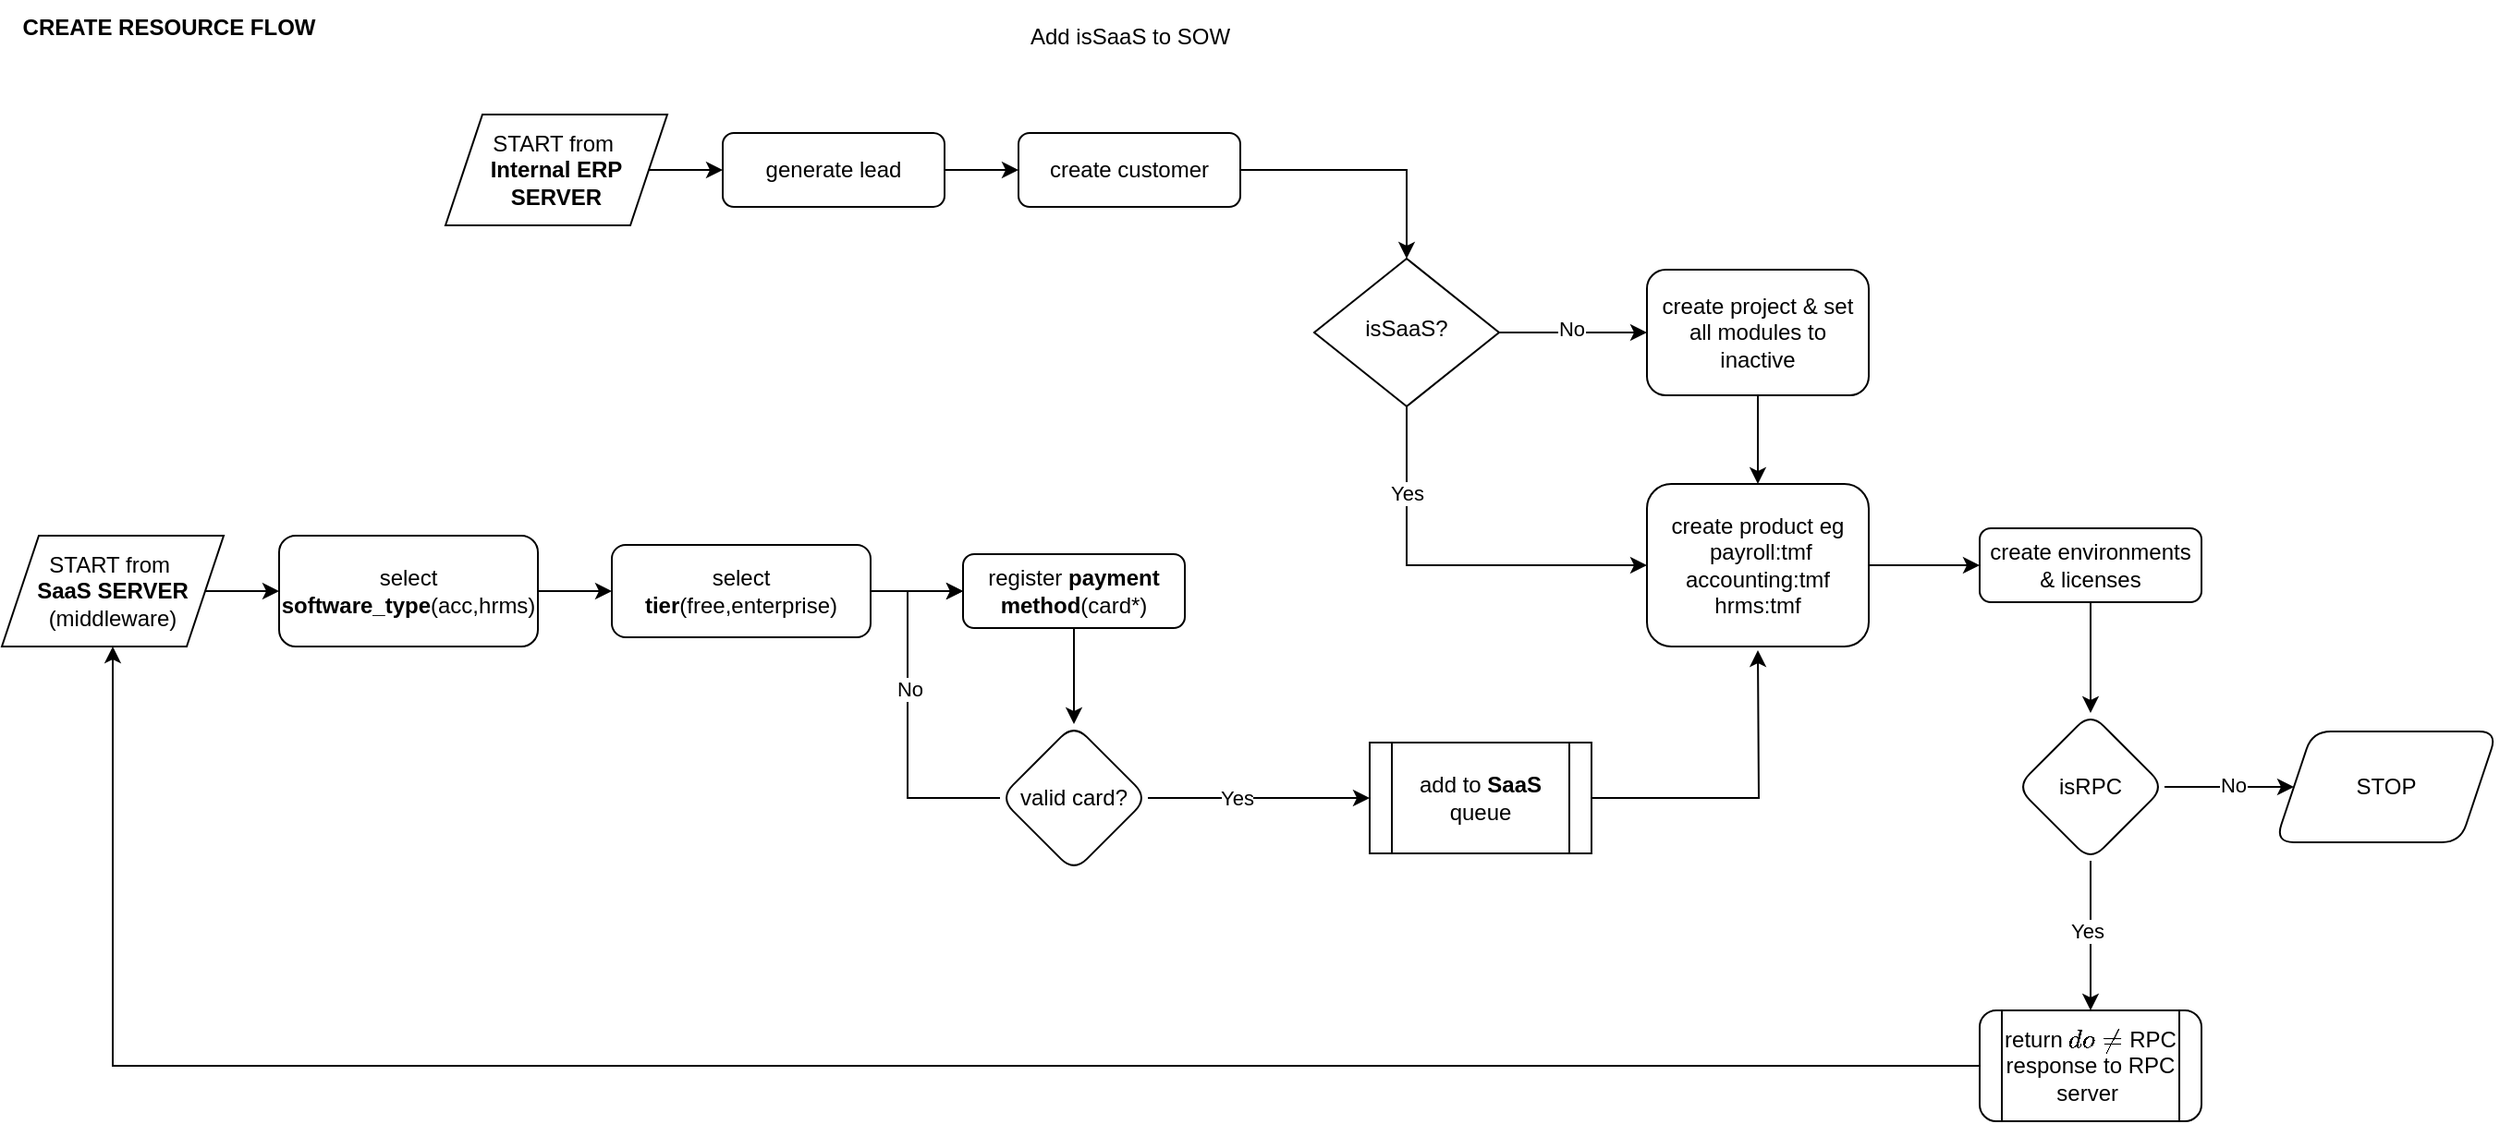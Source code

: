 <mxfile version="24.7.7">
  <diagram id="C5RBs43oDa-KdzZeNtuy" name="Page-1">
    <mxGraphModel dx="3300" dy="714" grid="1" gridSize="10" guides="1" tooltips="1" connect="1" arrows="1" fold="1" page="1" pageScale="1" pageWidth="827" pageHeight="1169" math="0" shadow="0">
      <root>
        <mxCell id="WIyWlLk6GJQsqaUBKTNV-0" />
        <mxCell id="WIyWlLk6GJQsqaUBKTNV-1" parent="WIyWlLk6GJQsqaUBKTNV-0" />
        <mxCell id="hur2ARDRJi8eJQmAYdcy-12" style="edgeStyle=orthogonalEdgeStyle;rounded=0;orthogonalLoop=1;jettySize=auto;html=1;" edge="1" parent="WIyWlLk6GJQsqaUBKTNV-1" source="kAtm2KoKQH8MLSzoGUS2-0">
          <mxGeometry relative="1" as="geometry">
            <mxPoint x="10" y="270" as="targetPoint" />
          </mxGeometry>
        </mxCell>
        <mxCell id="kAtm2KoKQH8MLSzoGUS2-0" value="create project &amp;amp; set all modules to inactive" style="rounded=1;whiteSpace=wrap;html=1;fontSize=12;glass=0;strokeWidth=1;shadow=0;" parent="WIyWlLk6GJQsqaUBKTNV-1" vertex="1">
          <mxGeometry x="-50" y="154" width="120" height="68" as="geometry" />
        </mxCell>
        <mxCell id="kAtm2KoKQH8MLSzoGUS2-12" value="" style="edgeStyle=orthogonalEdgeStyle;rounded=0;orthogonalLoop=1;jettySize=auto;html=1;" parent="WIyWlLk6GJQsqaUBKTNV-1" source="kAtm2KoKQH8MLSzoGUS2-2" target="kAtm2KoKQH8MLSzoGUS2-11" edge="1">
          <mxGeometry relative="1" as="geometry" />
        </mxCell>
        <mxCell id="kAtm2KoKQH8MLSzoGUS2-2" value="create customer" style="rounded=1;whiteSpace=wrap;html=1;fontSize=12;glass=0;strokeWidth=1;shadow=0;" parent="WIyWlLk6GJQsqaUBKTNV-1" vertex="1">
          <mxGeometry x="-390" y="80" width="120" height="40" as="geometry" />
        </mxCell>
        <mxCell id="kAtm2KoKQH8MLSzoGUS2-8" value="" style="edgeStyle=orthogonalEdgeStyle;rounded=0;orthogonalLoop=1;jettySize=auto;html=1;" parent="WIyWlLk6GJQsqaUBKTNV-1" source="kAtm2KoKQH8MLSzoGUS2-4" target="kAtm2KoKQH8MLSzoGUS2-2" edge="1">
          <mxGeometry relative="1" as="geometry" />
        </mxCell>
        <mxCell id="kAtm2KoKQH8MLSzoGUS2-4" value="generate lead" style="rounded=1;whiteSpace=wrap;html=1;fontSize=12;glass=0;strokeWidth=1;shadow=0;" parent="WIyWlLk6GJQsqaUBKTNV-1" vertex="1">
          <mxGeometry x="-550" y="80" width="120" height="40" as="geometry" />
        </mxCell>
        <mxCell id="kAtm2KoKQH8MLSzoGUS2-13" value="" style="edgeStyle=orthogonalEdgeStyle;rounded=0;orthogonalLoop=1;jettySize=auto;html=1;" parent="WIyWlLk6GJQsqaUBKTNV-1" source="kAtm2KoKQH8MLSzoGUS2-11" target="kAtm2KoKQH8MLSzoGUS2-0" edge="1">
          <mxGeometry relative="1" as="geometry" />
        </mxCell>
        <mxCell id="hur2ARDRJi8eJQmAYdcy-14" value="No" style="edgeLabel;html=1;align=center;verticalAlign=middle;resizable=0;points=[];" vertex="1" connectable="0" parent="kAtm2KoKQH8MLSzoGUS2-13">
          <mxGeometry x="-0.025" y="2" relative="1" as="geometry">
            <mxPoint as="offset" />
          </mxGeometry>
        </mxCell>
        <mxCell id="kAtm2KoKQH8MLSzoGUS2-23" value="" style="edgeStyle=orthogonalEdgeStyle;rounded=0;orthogonalLoop=1;jettySize=auto;html=1;entryX=0;entryY=0.5;entryDx=0;entryDy=0;" parent="WIyWlLk6GJQsqaUBKTNV-1" source="kAtm2KoKQH8MLSzoGUS2-11" target="hur2ARDRJi8eJQmAYdcy-20" edge="1">
          <mxGeometry relative="1" as="geometry">
            <mxPoint x="-110" y="330" as="targetPoint" />
            <Array as="points">
              <mxPoint x="-180" y="314" />
            </Array>
          </mxGeometry>
        </mxCell>
        <mxCell id="hur2ARDRJi8eJQmAYdcy-13" value="Yes" style="edgeLabel;html=1;align=center;verticalAlign=middle;resizable=0;points=[];" vertex="1" connectable="0" parent="kAtm2KoKQH8MLSzoGUS2-23">
          <mxGeometry x="-0.409" y="1" relative="1" as="geometry">
            <mxPoint x="-1" y="-17" as="offset" />
          </mxGeometry>
        </mxCell>
        <mxCell id="kAtm2KoKQH8MLSzoGUS2-11" value="isSaaS?" style="rhombus;whiteSpace=wrap;html=1;shadow=0;fontFamily=Helvetica;fontSize=12;align=center;strokeWidth=1;spacing=6;spacingTop=-4;" parent="WIyWlLk6GJQsqaUBKTNV-1" vertex="1">
          <mxGeometry x="-230" y="148" width="100" height="80" as="geometry" />
        </mxCell>
        <mxCell id="kAtm2KoKQH8MLSzoGUS2-27" value="" style="edgeStyle=orthogonalEdgeStyle;rounded=0;orthogonalLoop=1;jettySize=auto;html=1;" parent="WIyWlLk6GJQsqaUBKTNV-1" source="kAtm2KoKQH8MLSzoGUS2-22" target="kAtm2KoKQH8MLSzoGUS2-26" edge="1">
          <mxGeometry relative="1" as="geometry" />
        </mxCell>
        <mxCell id="kAtm2KoKQH8MLSzoGUS2-22" value="select &lt;b&gt;software_type&lt;/b&gt;(acc,hrms)" style="rounded=1;whiteSpace=wrap;html=1;fontSize=12;glass=0;strokeWidth=1;shadow=0;" parent="WIyWlLk6GJQsqaUBKTNV-1" vertex="1">
          <mxGeometry x="-790" y="298" width="140" height="60" as="geometry" />
        </mxCell>
        <mxCell id="kAtm2KoKQH8MLSzoGUS2-29" value="" style="edgeStyle=orthogonalEdgeStyle;rounded=0;orthogonalLoop=1;jettySize=auto;html=1;" parent="WIyWlLk6GJQsqaUBKTNV-1" source="kAtm2KoKQH8MLSzoGUS2-26" target="kAtm2KoKQH8MLSzoGUS2-28" edge="1">
          <mxGeometry relative="1" as="geometry" />
        </mxCell>
        <mxCell id="kAtm2KoKQH8MLSzoGUS2-26" value="select &lt;b&gt;tier&lt;/b&gt;(free,enterprise)" style="rounded=1;whiteSpace=wrap;html=1;fontSize=12;glass=0;strokeWidth=1;shadow=0;" parent="WIyWlLk6GJQsqaUBKTNV-1" vertex="1">
          <mxGeometry x="-610" y="303" width="140" height="50" as="geometry" />
        </mxCell>
        <mxCell id="kAtm2KoKQH8MLSzoGUS2-44" value="" style="edgeStyle=orthogonalEdgeStyle;rounded=0;orthogonalLoop=1;jettySize=auto;html=1;" parent="WIyWlLk6GJQsqaUBKTNV-1" source="kAtm2KoKQH8MLSzoGUS2-28" target="kAtm2KoKQH8MLSzoGUS2-43" edge="1">
          <mxGeometry relative="1" as="geometry" />
        </mxCell>
        <mxCell id="kAtm2KoKQH8MLSzoGUS2-28" value="register &lt;b&gt;payment method&lt;/b&gt;(card*)" style="rounded=1;whiteSpace=wrap;html=1;fontSize=12;glass=0;strokeWidth=1;shadow=0;" parent="WIyWlLk6GJQsqaUBKTNV-1" vertex="1">
          <mxGeometry x="-420" y="308" width="120" height="40" as="geometry" />
        </mxCell>
        <mxCell id="hur2ARDRJi8eJQmAYdcy-8" style="edgeStyle=orthogonalEdgeStyle;rounded=0;orthogonalLoop=1;jettySize=auto;html=1;entryX=0;entryY=0.5;entryDx=0;entryDy=0;" edge="1" parent="WIyWlLk6GJQsqaUBKTNV-1" source="kAtm2KoKQH8MLSzoGUS2-43" target="kAtm2KoKQH8MLSzoGUS2-28">
          <mxGeometry relative="1" as="geometry">
            <Array as="points">
              <mxPoint x="-450" y="440" />
              <mxPoint x="-450" y="328" />
            </Array>
          </mxGeometry>
        </mxCell>
        <mxCell id="hur2ARDRJi8eJQmAYdcy-9" value="No" style="edgeLabel;html=1;align=center;verticalAlign=middle;resizable=0;points=[];" vertex="1" connectable="0" parent="hur2ARDRJi8eJQmAYdcy-8">
          <mxGeometry x="0.14" y="-1" relative="1" as="geometry">
            <mxPoint as="offset" />
          </mxGeometry>
        </mxCell>
        <mxCell id="hur2ARDRJi8eJQmAYdcy-42" style="edgeStyle=orthogonalEdgeStyle;rounded=0;orthogonalLoop=1;jettySize=auto;html=1;entryX=0;entryY=0.5;entryDx=0;entryDy=0;" edge="1" parent="WIyWlLk6GJQsqaUBKTNV-1" source="kAtm2KoKQH8MLSzoGUS2-43" target="hur2ARDRJi8eJQmAYdcy-25">
          <mxGeometry relative="1" as="geometry" />
        </mxCell>
        <mxCell id="hur2ARDRJi8eJQmAYdcy-44" value="Yes" style="edgeLabel;html=1;align=center;verticalAlign=middle;resizable=0;points=[];" vertex="1" connectable="0" parent="hur2ARDRJi8eJQmAYdcy-42">
          <mxGeometry x="-0.2" relative="1" as="geometry">
            <mxPoint as="offset" />
          </mxGeometry>
        </mxCell>
        <mxCell id="kAtm2KoKQH8MLSzoGUS2-43" value="valid card?" style="rhombus;whiteSpace=wrap;html=1;rounded=1;glass=0;strokeWidth=1;shadow=0;" parent="WIyWlLk6GJQsqaUBKTNV-1" vertex="1">
          <mxGeometry x="-400" y="400" width="80" height="80" as="geometry" />
        </mxCell>
        <mxCell id="hur2ARDRJi8eJQmAYdcy-29" value="" style="edgeStyle=orthogonalEdgeStyle;rounded=0;orthogonalLoop=1;jettySize=auto;html=1;" edge="1" parent="WIyWlLk6GJQsqaUBKTNV-1" source="hur2ARDRJi8eJQmAYdcy-0" target="hur2ARDRJi8eJQmAYdcy-28">
          <mxGeometry relative="1" as="geometry" />
        </mxCell>
        <mxCell id="hur2ARDRJi8eJQmAYdcy-0" value="create environments&lt;br&gt;&amp;amp; licenses" style="rounded=1;whiteSpace=wrap;html=1;fontSize=12;glass=0;strokeWidth=1;shadow=0;" vertex="1" parent="WIyWlLk6GJQsqaUBKTNV-1">
          <mxGeometry x="130" y="294" width="120" height="40" as="geometry" />
        </mxCell>
        <mxCell id="hur2ARDRJi8eJQmAYdcy-1" value="Add isSaaS to SOW&lt;div&gt;&lt;br/&gt;&lt;/div&gt;" style="text;html=1;align=center;verticalAlign=middle;resizable=0;points=[];autosize=1;strokeColor=none;fillColor=none;" vertex="1" parent="WIyWlLk6GJQsqaUBKTNV-1">
          <mxGeometry x="-395" y="15" width="130" height="40" as="geometry" />
        </mxCell>
        <mxCell id="hur2ARDRJi8eJQmAYdcy-19" style="edgeStyle=orthogonalEdgeStyle;rounded=0;orthogonalLoop=1;jettySize=auto;html=1;" edge="1" parent="WIyWlLk6GJQsqaUBKTNV-1" source="hur2ARDRJi8eJQmAYdcy-3" target="kAtm2KoKQH8MLSzoGUS2-4">
          <mxGeometry relative="1" as="geometry" />
        </mxCell>
        <mxCell id="hur2ARDRJi8eJQmAYdcy-3" value="START from&amp;nbsp;&lt;div&gt;&lt;b&gt;Internal ERP&lt;br&gt;SERVER&lt;/b&gt;&lt;/div&gt;" style="shape=parallelogram;perimeter=parallelogramPerimeter;whiteSpace=wrap;html=1;fixedSize=1;" vertex="1" parent="WIyWlLk6GJQsqaUBKTNV-1">
          <mxGeometry x="-700" y="70" width="120" height="60" as="geometry" />
        </mxCell>
        <mxCell id="hur2ARDRJi8eJQmAYdcy-17" value="" style="edgeStyle=orthogonalEdgeStyle;rounded=0;orthogonalLoop=1;jettySize=auto;html=1;" edge="1" parent="WIyWlLk6GJQsqaUBKTNV-1" source="hur2ARDRJi8eJQmAYdcy-4" target="kAtm2KoKQH8MLSzoGUS2-22">
          <mxGeometry relative="1" as="geometry" />
        </mxCell>
        <mxCell id="hur2ARDRJi8eJQmAYdcy-4" value="START from&amp;nbsp;&lt;div&gt;&lt;b&gt;SaaS SERVER&lt;br&gt;&lt;/b&gt;(middleware)&lt;/div&gt;" style="shape=parallelogram;perimeter=parallelogramPerimeter;whiteSpace=wrap;html=1;fixedSize=1;" vertex="1" parent="WIyWlLk6GJQsqaUBKTNV-1">
          <mxGeometry x="-940" y="298" width="120" height="60" as="geometry" />
        </mxCell>
        <mxCell id="hur2ARDRJi8eJQmAYdcy-23" value="" style="edgeStyle=orthogonalEdgeStyle;rounded=0;orthogonalLoop=1;jettySize=auto;html=1;" edge="1" parent="WIyWlLk6GJQsqaUBKTNV-1" source="hur2ARDRJi8eJQmAYdcy-20" target="hur2ARDRJi8eJQmAYdcy-0">
          <mxGeometry relative="1" as="geometry" />
        </mxCell>
        <mxCell id="hur2ARDRJi8eJQmAYdcy-20" value="create product eg&lt;br&gt;&amp;nbsp;payroll:tmf&lt;br&gt;accounting:tmf&lt;br&gt;hrms:tmf" style="rounded=1;whiteSpace=wrap;html=1;fontSize=12;glass=0;strokeWidth=1;shadow=0;" vertex="1" parent="WIyWlLk6GJQsqaUBKTNV-1">
          <mxGeometry x="-50" y="270" width="120" height="88" as="geometry" />
        </mxCell>
        <mxCell id="hur2ARDRJi8eJQmAYdcy-43" style="edgeStyle=orthogonalEdgeStyle;rounded=0;orthogonalLoop=1;jettySize=auto;html=1;" edge="1" parent="WIyWlLk6GJQsqaUBKTNV-1" source="hur2ARDRJi8eJQmAYdcy-25">
          <mxGeometry relative="1" as="geometry">
            <mxPoint x="10" y="360" as="targetPoint" />
          </mxGeometry>
        </mxCell>
        <mxCell id="hur2ARDRJi8eJQmAYdcy-25" value="add to &lt;b&gt;SaaS&lt;/b&gt; queue" style="shape=process;whiteSpace=wrap;html=1;backgroundOutline=1;" vertex="1" parent="WIyWlLk6GJQsqaUBKTNV-1">
          <mxGeometry x="-200" y="410" width="120" height="60" as="geometry" />
        </mxCell>
        <mxCell id="hur2ARDRJi8eJQmAYdcy-36" value="" style="edgeStyle=orthogonalEdgeStyle;rounded=0;orthogonalLoop=1;jettySize=auto;html=1;" edge="1" parent="WIyWlLk6GJQsqaUBKTNV-1" source="hur2ARDRJi8eJQmAYdcy-28" target="hur2ARDRJi8eJQmAYdcy-35">
          <mxGeometry relative="1" as="geometry" />
        </mxCell>
        <mxCell id="hur2ARDRJi8eJQmAYdcy-40" value="No" style="edgeLabel;html=1;align=center;verticalAlign=middle;resizable=0;points=[];" vertex="1" connectable="0" parent="hur2ARDRJi8eJQmAYdcy-36">
          <mxGeometry x="0.057" y="1" relative="1" as="geometry">
            <mxPoint as="offset" />
          </mxGeometry>
        </mxCell>
        <mxCell id="hur2ARDRJi8eJQmAYdcy-38" value="" style="edgeStyle=orthogonalEdgeStyle;rounded=0;orthogonalLoop=1;jettySize=auto;html=1;" edge="1" parent="WIyWlLk6GJQsqaUBKTNV-1" source="hur2ARDRJi8eJQmAYdcy-28" target="hur2ARDRJi8eJQmAYdcy-31">
          <mxGeometry relative="1" as="geometry" />
        </mxCell>
        <mxCell id="hur2ARDRJi8eJQmAYdcy-39" value="Yes" style="edgeLabel;html=1;align=center;verticalAlign=middle;resizable=0;points=[];" vertex="1" connectable="0" parent="hur2ARDRJi8eJQmAYdcy-38">
          <mxGeometry x="-0.062" y="-2" relative="1" as="geometry">
            <mxPoint as="offset" />
          </mxGeometry>
        </mxCell>
        <mxCell id="hur2ARDRJi8eJQmAYdcy-28" value="isRPC" style="rhombus;whiteSpace=wrap;html=1;rounded=1;glass=0;strokeWidth=1;shadow=0;" vertex="1" parent="WIyWlLk6GJQsqaUBKTNV-1">
          <mxGeometry x="150" y="394" width="80" height="80" as="geometry" />
        </mxCell>
        <mxCell id="hur2ARDRJi8eJQmAYdcy-37" style="edgeStyle=orthogonalEdgeStyle;rounded=0;orthogonalLoop=1;jettySize=auto;html=1;entryX=0.5;entryY=1;entryDx=0;entryDy=0;" edge="1" parent="WIyWlLk6GJQsqaUBKTNV-1" source="hur2ARDRJi8eJQmAYdcy-31" target="hur2ARDRJi8eJQmAYdcy-4">
          <mxGeometry relative="1" as="geometry" />
        </mxCell>
        <mxCell id="hur2ARDRJi8eJQmAYdcy-31" value="return `done` RPC response to RPC server&amp;nbsp;" style="shape=process;whiteSpace=wrap;html=1;backgroundOutline=1;rounded=1;glass=0;strokeWidth=1;shadow=0;" vertex="1" parent="WIyWlLk6GJQsqaUBKTNV-1">
          <mxGeometry x="130" y="555" width="120" height="60" as="geometry" />
        </mxCell>
        <mxCell id="hur2ARDRJi8eJQmAYdcy-35" value="STOP" style="shape=parallelogram;perimeter=parallelogramPerimeter;whiteSpace=wrap;html=1;fixedSize=1;rounded=1;glass=0;strokeWidth=1;shadow=0;" vertex="1" parent="WIyWlLk6GJQsqaUBKTNV-1">
          <mxGeometry x="290" y="404" width="120" height="60" as="geometry" />
        </mxCell>
        <mxCell id="hur2ARDRJi8eJQmAYdcy-41" value="&lt;b&gt;CREATE RESOURCE FLOW&lt;/b&gt;" style="text;html=1;align=center;verticalAlign=middle;resizable=0;points=[];autosize=1;strokeColor=none;fillColor=none;" vertex="1" parent="WIyWlLk6GJQsqaUBKTNV-1">
          <mxGeometry x="-940" y="8" width="180" height="30" as="geometry" />
        </mxCell>
      </root>
    </mxGraphModel>
  </diagram>
</mxfile>
